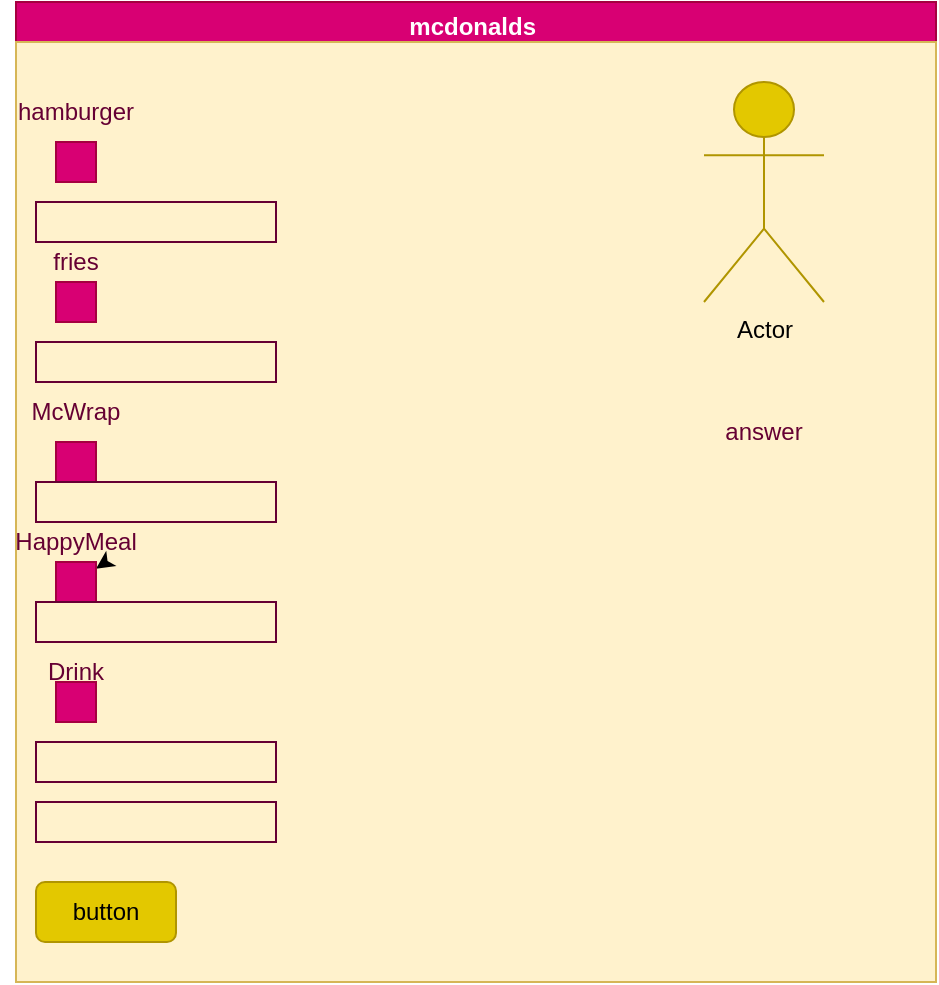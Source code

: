 <mxfile>
    <diagram id="-55225dTMH6KRCjdtvrq" name="Page-1">
        <mxGraphModel dx="594" dy="561" grid="1" gridSize="10" guides="1" tooltips="1" connect="1" arrows="1" fold="1" page="1" pageScale="1" pageWidth="827" pageHeight="1169" math="0" shadow="0">
            <root>
                <mxCell id="0"/>
                <mxCell id="1" parent="0"/>
                <mxCell id="2" value="mcdonalds " style="swimlane;fillColor=#d80073;fontColor=#ffffff;strokeColor=#A50040;" parent="1" vertex="1">
                    <mxGeometry x="70" y="190" width="460" height="240" as="geometry"/>
                </mxCell>
                <mxCell id="3" value="" style="rounded=0;whiteSpace=wrap;html=1;fillColor=#fff2cc;strokeColor=#d6b656;" vertex="1" parent="1">
                    <mxGeometry x="70" y="210" width="460" height="470" as="geometry"/>
                </mxCell>
                <mxCell id="5" value="Actor" style="shape=umlActor;verticalLabelPosition=bottom;verticalAlign=top;html=1;outlineConnect=0;fillColor=#e3c800;fontColor=#000000;strokeColor=#B09500;" vertex="1" parent="1">
                    <mxGeometry x="414" y="230" width="60" height="110" as="geometry"/>
                </mxCell>
                <mxCell id="12" value="hamburger" style="text;html=1;align=center;verticalAlign=middle;whiteSpace=wrap;rounded=0;fontColor=#660033;" vertex="1" parent="1">
                    <mxGeometry x="70" y="230" width="60" height="30" as="geometry"/>
                </mxCell>
                <mxCell id="17" value="fries" style="text;html=1;align=center;verticalAlign=middle;whiteSpace=wrap;rounded=0;fontColor=#660033;" vertex="1" parent="1">
                    <mxGeometry x="70" y="310" width="60" height="20" as="geometry"/>
                </mxCell>
                <mxCell id="27" style="edgeStyle=none;html=1;fontColor=#660033;" edge="1" parent="1" source="18" target="3">
                    <mxGeometry relative="1" as="geometry"/>
                </mxCell>
                <mxCell id="18" value="McWrap" style="text;html=1;align=center;verticalAlign=middle;whiteSpace=wrap;rounded=0;fontColor=#660033;" vertex="1" parent="1">
                    <mxGeometry x="70" y="380" width="60" height="30" as="geometry"/>
                </mxCell>
                <mxCell id="28" style="edgeStyle=none;html=1;exitX=0.75;exitY=1;exitDx=0;exitDy=0;fontColor=#660033;" edge="1" parent="1" source="19" target="23">
                    <mxGeometry relative="1" as="geometry"/>
                </mxCell>
                <mxCell id="19" value="HappyMeal" style="text;html=1;align=center;verticalAlign=middle;whiteSpace=wrap;rounded=0;fontColor=#660033;" vertex="1" parent="1">
                    <mxGeometry x="70" y="450" width="60" height="20" as="geometry"/>
                </mxCell>
                <mxCell id="20" value="" style="whiteSpace=wrap;html=1;aspect=fixed;fontColor=#ffffff;fillColor=#d80073;strokeColor=#A50040;" vertex="1" parent="1">
                    <mxGeometry x="90" y="260" width="20" height="20" as="geometry"/>
                </mxCell>
                <mxCell id="21" value="" style="whiteSpace=wrap;html=1;aspect=fixed;fontColor=#ffffff;fillColor=#d80073;strokeColor=#A50040;" vertex="1" parent="1">
                    <mxGeometry x="90" y="330" width="20" height="20" as="geometry"/>
                </mxCell>
                <mxCell id="22" value="" style="whiteSpace=wrap;html=1;aspect=fixed;fontColor=#ffffff;fillColor=#d80073;strokeColor=#A50040;" vertex="1" parent="1">
                    <mxGeometry x="90" y="410" width="20" height="20" as="geometry"/>
                </mxCell>
                <mxCell id="23" value="" style="whiteSpace=wrap;html=1;aspect=fixed;fontColor=#ffffff;fillColor=#d80073;strokeColor=#A50040;" vertex="1" parent="1">
                    <mxGeometry x="90" y="470" width="20" height="20" as="geometry"/>
                </mxCell>
                <mxCell id="43" value="button" style="rounded=1;whiteSpace=wrap;html=1;fontColor=#000000;fillColor=#e3c800;strokeColor=#B09500;" vertex="1" parent="1">
                    <mxGeometry x="80" y="630" width="70" height="30" as="geometry"/>
                </mxCell>
                <mxCell id="44" value="answer" style="text;html=1;strokeColor=none;fillColor=none;align=center;verticalAlign=middle;whiteSpace=wrap;rounded=0;fontColor=#660033;" vertex="1" parent="1">
                    <mxGeometry x="414" y="390" width="60" height="30" as="geometry"/>
                </mxCell>
                <mxCell id="46" value="" style="rounded=0;whiteSpace=wrap;html=1;fontColor=#660033;strokeColor=#660033;fillColor=none;" vertex="1" parent="1">
                    <mxGeometry x="80" y="290" width="120" height="20" as="geometry"/>
                </mxCell>
                <mxCell id="47" value="" style="rounded=0;whiteSpace=wrap;html=1;fontColor=#660033;strokeColor=#660033;fillColor=none;" vertex="1" parent="1">
                    <mxGeometry x="80" y="360" width="120" height="20" as="geometry"/>
                </mxCell>
                <mxCell id="48" value="" style="rounded=0;whiteSpace=wrap;html=1;fontColor=#660033;strokeColor=#660033;fillColor=none;" vertex="1" parent="1">
                    <mxGeometry x="80" y="430" width="120" height="20" as="geometry"/>
                </mxCell>
                <mxCell id="49" value="" style="rounded=0;whiteSpace=wrap;html=1;fontColor=#660033;strokeColor=#660033;fillColor=none;" vertex="1" parent="1">
                    <mxGeometry x="80" y="490" width="120" height="20" as="geometry"/>
                </mxCell>
                <mxCell id="50" value="Drink" style="text;html=1;strokeColor=none;fillColor=none;align=center;verticalAlign=middle;whiteSpace=wrap;rounded=0;fontColor=#660033;" vertex="1" parent="1">
                    <mxGeometry x="70" y="510" width="60" height="30" as="geometry"/>
                </mxCell>
                <mxCell id="51" value="" style="rounded=0;whiteSpace=wrap;html=1;fontColor=#660033;strokeColor=#660033;fillColor=none;" vertex="1" parent="1">
                    <mxGeometry x="80" y="560" width="120" height="20" as="geometry"/>
                </mxCell>
                <mxCell id="53" value="" style="rounded=0;whiteSpace=wrap;html=1;fontColor=#660033;strokeColor=#660033;fillColor=none;" vertex="1" parent="1">
                    <mxGeometry x="80" y="590" width="120" height="20" as="geometry"/>
                </mxCell>
                <mxCell id="54" value="" style="whiteSpace=wrap;html=1;aspect=fixed;fontColor=#ffffff;fillColor=#d80073;strokeColor=#A50040;" vertex="1" parent="1">
                    <mxGeometry x="90" y="530" width="20" height="20" as="geometry"/>
                </mxCell>
            </root>
        </mxGraphModel>
    </diagram>
</mxfile>